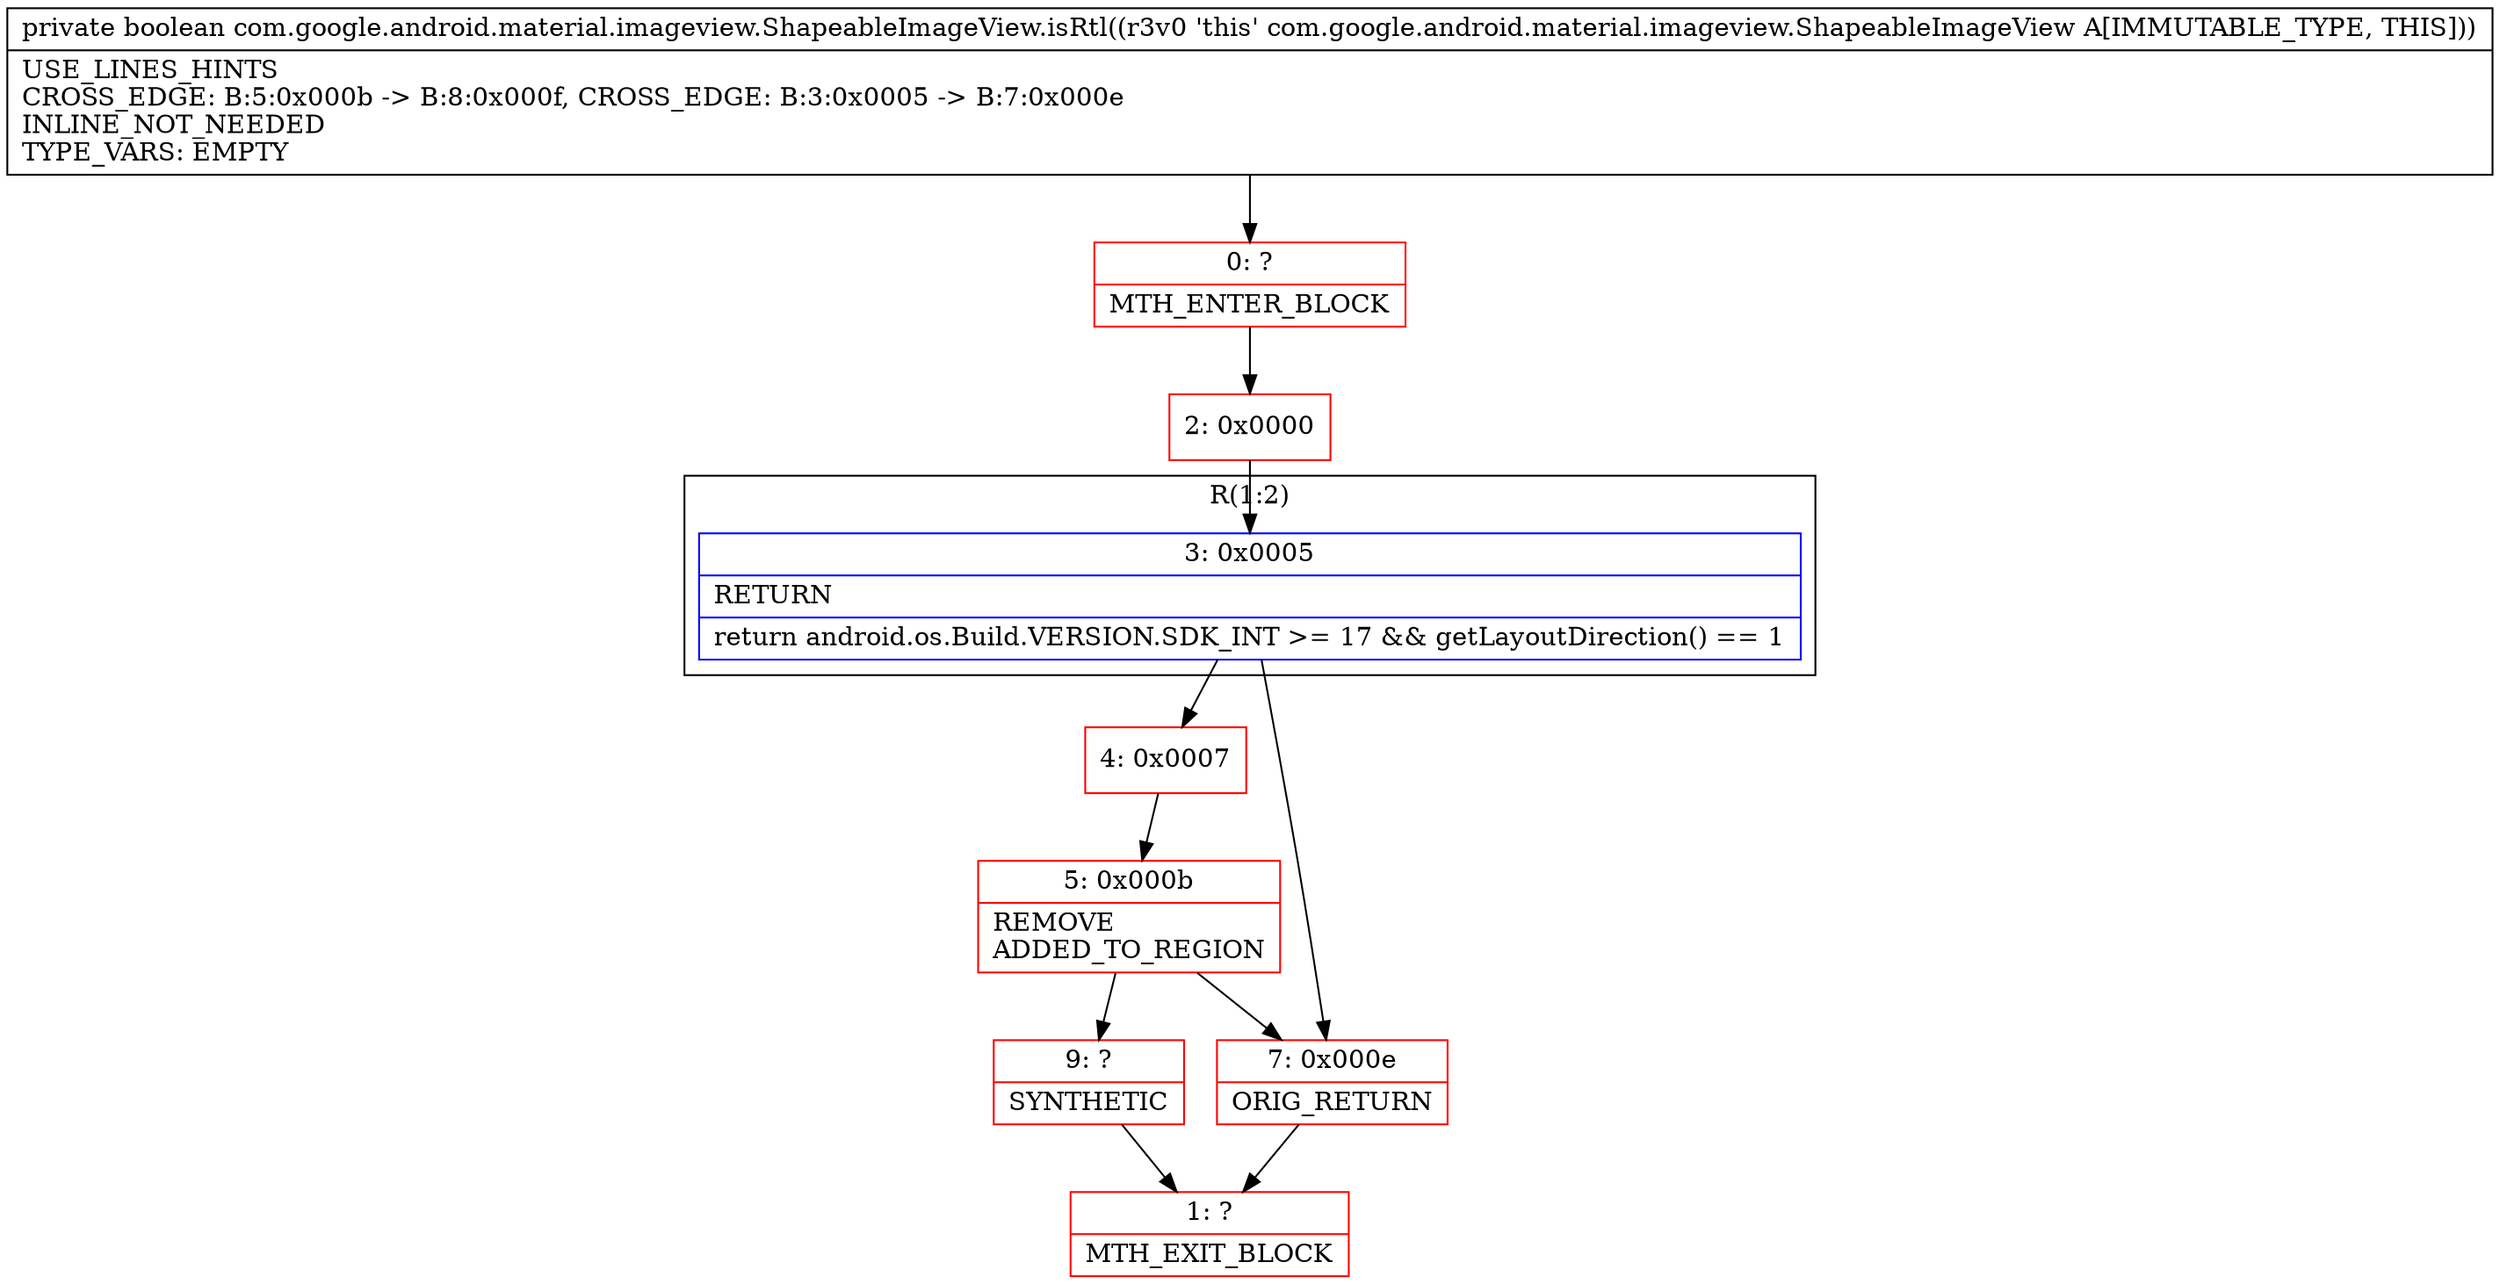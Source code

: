 digraph "CFG forcom.google.android.material.imageview.ShapeableImageView.isRtl()Z" {
subgraph cluster_Region_875236561 {
label = "R(1:2)";
node [shape=record,color=blue];
Node_3 [shape=record,label="{3\:\ 0x0005|RETURN\l|return android.os.Build.VERSION.SDK_INT \>= 17 && getLayoutDirection() == 1\l}"];
}
Node_0 [shape=record,color=red,label="{0\:\ ?|MTH_ENTER_BLOCK\l}"];
Node_2 [shape=record,color=red,label="{2\:\ 0x0000}"];
Node_4 [shape=record,color=red,label="{4\:\ 0x0007}"];
Node_5 [shape=record,color=red,label="{5\:\ 0x000b|REMOVE\lADDED_TO_REGION\l}"];
Node_9 [shape=record,color=red,label="{9\:\ ?|SYNTHETIC\l}"];
Node_1 [shape=record,color=red,label="{1\:\ ?|MTH_EXIT_BLOCK\l}"];
Node_7 [shape=record,color=red,label="{7\:\ 0x000e|ORIG_RETURN\l}"];
MethodNode[shape=record,label="{private boolean com.google.android.material.imageview.ShapeableImageView.isRtl((r3v0 'this' com.google.android.material.imageview.ShapeableImageView A[IMMUTABLE_TYPE, THIS]))  | USE_LINES_HINTS\lCROSS_EDGE: B:5:0x000b \-\> B:8:0x000f, CROSS_EDGE: B:3:0x0005 \-\> B:7:0x000e\lINLINE_NOT_NEEDED\lTYPE_VARS: EMPTY\l}"];
MethodNode -> Node_0;Node_3 -> Node_4;
Node_3 -> Node_7;
Node_0 -> Node_2;
Node_2 -> Node_3;
Node_4 -> Node_5;
Node_5 -> Node_7;
Node_5 -> Node_9;
Node_9 -> Node_1;
Node_7 -> Node_1;
}

